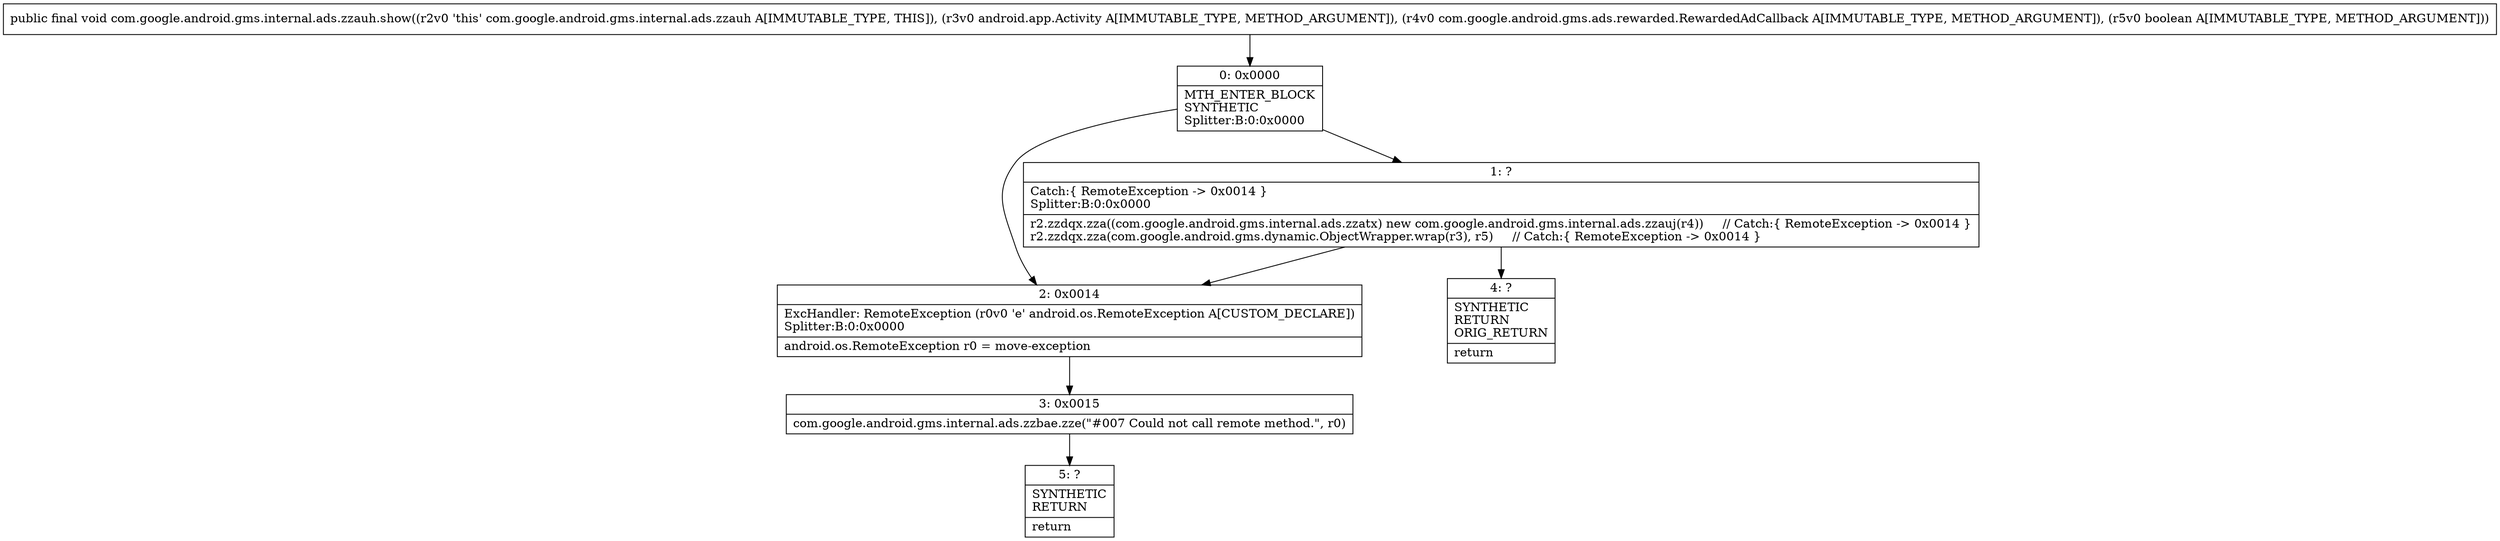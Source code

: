 digraph "CFG forcom.google.android.gms.internal.ads.zzauh.show(Landroid\/app\/Activity;Lcom\/google\/android\/gms\/ads\/rewarded\/RewardedAdCallback;Z)V" {
Node_0 [shape=record,label="{0\:\ 0x0000|MTH_ENTER_BLOCK\lSYNTHETIC\lSplitter:B:0:0x0000\l}"];
Node_1 [shape=record,label="{1\:\ ?|Catch:\{ RemoteException \-\> 0x0014 \}\lSplitter:B:0:0x0000\l|r2.zzdqx.zza((com.google.android.gms.internal.ads.zzatx) new com.google.android.gms.internal.ads.zzauj(r4))     \/\/ Catch:\{ RemoteException \-\> 0x0014 \}\lr2.zzdqx.zza(com.google.android.gms.dynamic.ObjectWrapper.wrap(r3), r5)     \/\/ Catch:\{ RemoteException \-\> 0x0014 \}\l}"];
Node_2 [shape=record,label="{2\:\ 0x0014|ExcHandler: RemoteException (r0v0 'e' android.os.RemoteException A[CUSTOM_DECLARE])\lSplitter:B:0:0x0000\l|android.os.RemoteException r0 = move\-exception\l}"];
Node_3 [shape=record,label="{3\:\ 0x0015|com.google.android.gms.internal.ads.zzbae.zze(\"#007 Could not call remote method.\", r0)\l}"];
Node_4 [shape=record,label="{4\:\ ?|SYNTHETIC\lRETURN\lORIG_RETURN\l|return\l}"];
Node_5 [shape=record,label="{5\:\ ?|SYNTHETIC\lRETURN\l|return\l}"];
MethodNode[shape=record,label="{public final void com.google.android.gms.internal.ads.zzauh.show((r2v0 'this' com.google.android.gms.internal.ads.zzauh A[IMMUTABLE_TYPE, THIS]), (r3v0 android.app.Activity A[IMMUTABLE_TYPE, METHOD_ARGUMENT]), (r4v0 com.google.android.gms.ads.rewarded.RewardedAdCallback A[IMMUTABLE_TYPE, METHOD_ARGUMENT]), (r5v0 boolean A[IMMUTABLE_TYPE, METHOD_ARGUMENT])) }"];
MethodNode -> Node_0;
Node_0 -> Node_1;
Node_0 -> Node_2;
Node_1 -> Node_2;
Node_1 -> Node_4;
Node_2 -> Node_3;
Node_3 -> Node_5;
}

